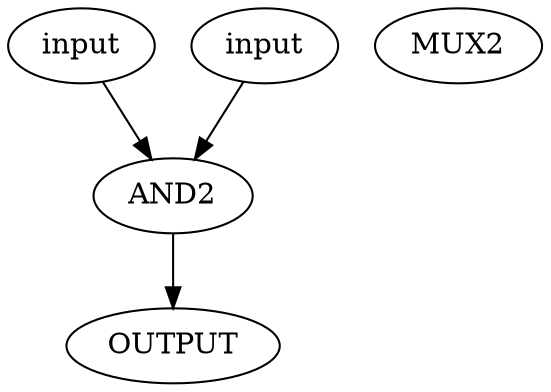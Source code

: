 digraph testand2 {
    A [label="input"];
    B [label="input"];
    GATE [label="AND2"];
    M [label = "MUX2" sel = "A" sel = "B"];
    O [label="OUTPUT"];
    A->GATE->O;
    B->GATE;
}